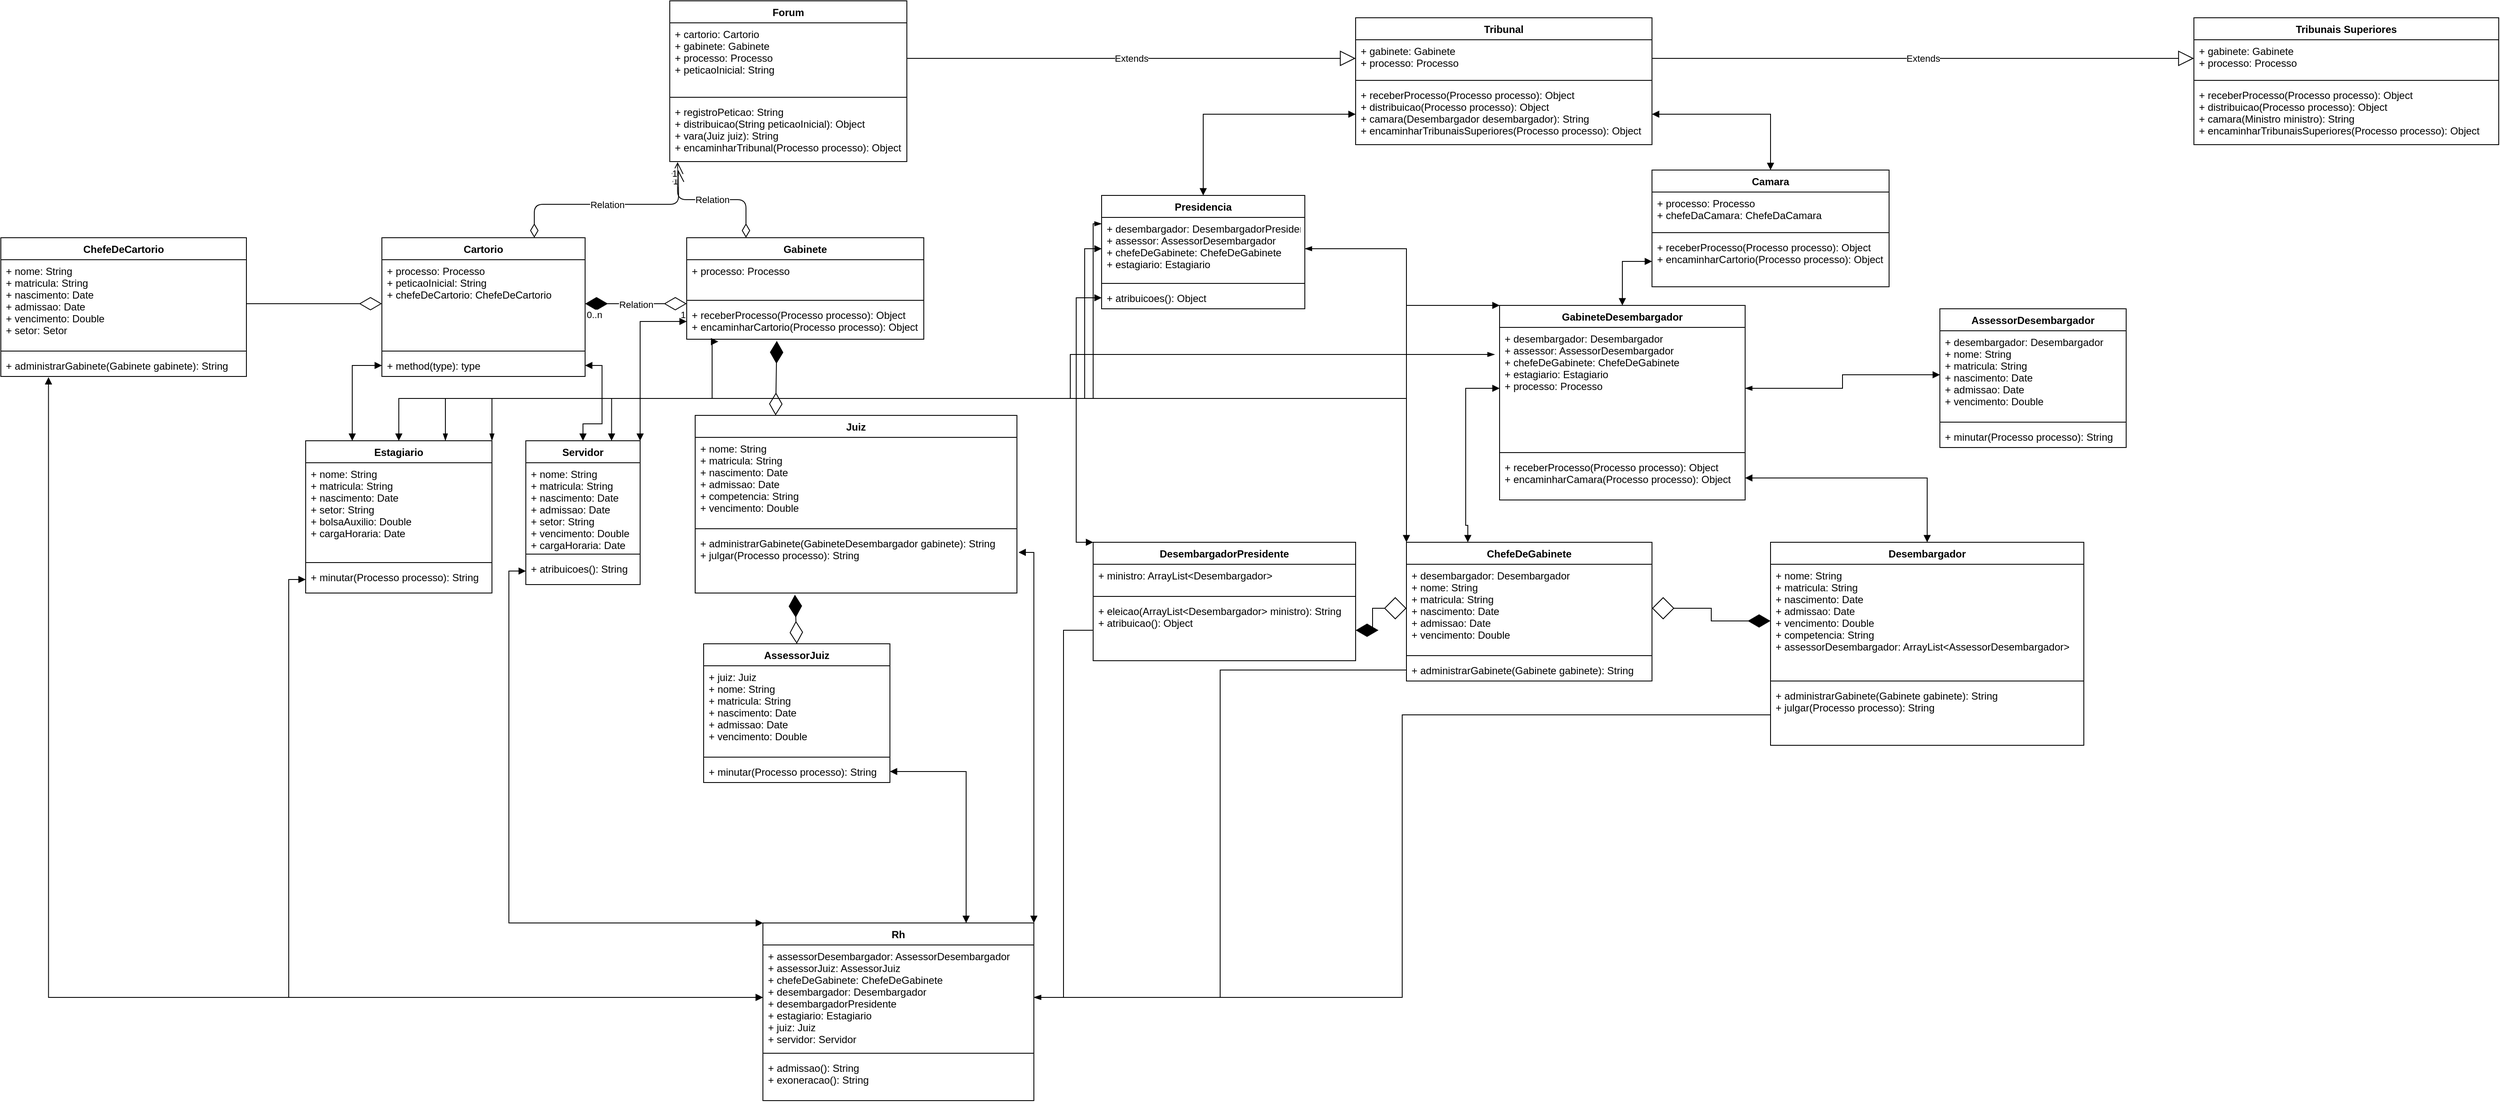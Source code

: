 <mxfile version="13.6.2" type="device"><diagram id="Swb54kZieh1i21nTevfX" name="Page-1"><mxGraphModel dx="4275" dy="1928" grid="1" gridSize="10" guides="1" tooltips="1" connect="1" arrows="1" fold="1" page="1" pageScale="1" pageWidth="827" pageHeight="1169" math="0" shadow="0"><root><mxCell id="0"/><mxCell id="1" parent="0"/><mxCell id="Wo96CMXOtvqzcNSbdVgu-1" value="Forum" style="swimlane;fontStyle=1;align=center;verticalAlign=top;childLayout=stackLayout;horizontal=1;startSize=26;horizontalStack=0;resizeParent=1;resizeParentMax=0;resizeLast=0;collapsible=1;marginBottom=0;" vertex="1" parent="1"><mxGeometry x="10" y="200" width="280" height="190" as="geometry"/></mxCell><mxCell id="Wo96CMXOtvqzcNSbdVgu-2" value="+ cartorio: Cartorio&#10;+ gabinete: Gabinete&#10;+ processo: Processo&#10;+ peticaoInicial: String" style="text;strokeColor=none;fillColor=none;align=left;verticalAlign=top;spacingLeft=4;spacingRight=4;overflow=hidden;rotatable=0;points=[[0,0.5],[1,0.5]];portConstraint=eastwest;" vertex="1" parent="Wo96CMXOtvqzcNSbdVgu-1"><mxGeometry y="26" width="280" height="84" as="geometry"/></mxCell><mxCell id="Wo96CMXOtvqzcNSbdVgu-3" value="" style="line;strokeWidth=1;fillColor=none;align=left;verticalAlign=middle;spacingTop=-1;spacingLeft=3;spacingRight=3;rotatable=0;labelPosition=right;points=[];portConstraint=eastwest;" vertex="1" parent="Wo96CMXOtvqzcNSbdVgu-1"><mxGeometry y="110" width="280" height="8" as="geometry"/></mxCell><mxCell id="Wo96CMXOtvqzcNSbdVgu-4" value="+ registroPeticao: String&#10;+ distribuicao(String peticaoInicial): Object&#10;+ vara(Juiz juiz): String&#10;+ encaminharTribunal(Processo processo): Object" style="text;strokeColor=none;fillColor=none;align=left;verticalAlign=top;spacingLeft=4;spacingRight=4;overflow=hidden;rotatable=0;points=[[0,0.5],[1,0.5]];portConstraint=eastwest;" vertex="1" parent="Wo96CMXOtvqzcNSbdVgu-1"><mxGeometry y="118" width="280" height="72" as="geometry"/></mxCell><mxCell id="Wo96CMXOtvqzcNSbdVgu-30" value="Extends" style="endArrow=block;endSize=16;endFill=0;html=1;" edge="1" parent="1" source="Wo96CMXOtvqzcNSbdVgu-2" target="Wo96CMXOtvqzcNSbdVgu-10"><mxGeometry width="160" relative="1" as="geometry"><mxPoint x="530" y="420" as="sourcePoint"/><mxPoint x="690" y="420" as="targetPoint"/></mxGeometry></mxCell><mxCell id="Wo96CMXOtvqzcNSbdVgu-31" value="Extends" style="endArrow=block;endSize=16;endFill=0;html=1;exitX=1;exitY=0.5;exitDx=0;exitDy=0;" edge="1" parent="1" source="Wo96CMXOtvqzcNSbdVgu-10" target="Wo96CMXOtvqzcNSbdVgu-14"><mxGeometry width="160" relative="1" as="geometry"><mxPoint x="300.0" y="283" as="sourcePoint"/><mxPoint x="390.0" y="283" as="targetPoint"/></mxGeometry></mxCell><mxCell id="Wo96CMXOtvqzcNSbdVgu-108" value="" style="endArrow=diamondThin;endFill=1;endSize=24;html=1;exitX=0.25;exitY=0;exitDx=0;exitDy=0;entryX=0.38;entryY=1.048;entryDx=0;entryDy=0;entryPerimeter=0;startArrow=diamondThin;startFill=0;startSize=24;" edge="1" parent="1" source="Wo96CMXOtvqzcNSbdVgu-104" target="Wo96CMXOtvqzcNSbdVgu-24"><mxGeometry width="160" relative="1" as="geometry"><mxPoint x="360" y="810" as="sourcePoint"/><mxPoint x="520" y="810" as="targetPoint"/></mxGeometry></mxCell><mxCell id="Wo96CMXOtvqzcNSbdVgu-113" value="" style="endArrow=diamondThin;endFill=1;endSize=24;html=1;entryX=0.31;entryY=1.028;entryDx=0;entryDy=0;entryPerimeter=0;exitX=0.5;exitY=0;exitDx=0;exitDy=0;startArrow=diamondThin;startFill=0;startSize=24;" edge="1" parent="1" source="Wo96CMXOtvqzcNSbdVgu-109" target="Wo96CMXOtvqzcNSbdVgu-107"><mxGeometry width="160" relative="1" as="geometry"><mxPoint x="230" y="1240" as="sourcePoint"/><mxPoint x="530" y="1230" as="targetPoint"/></mxGeometry></mxCell><mxCell id="Wo96CMXOtvqzcNSbdVgu-104" value="Juiz" style="swimlane;fontStyle=1;align=center;verticalAlign=top;childLayout=stackLayout;horizontal=1;startSize=26;horizontalStack=0;resizeParent=1;resizeParentMax=0;resizeLast=0;collapsible=1;marginBottom=0;" vertex="1" parent="1"><mxGeometry x="40" y="690" width="380" height="210" as="geometry"/></mxCell><mxCell id="Wo96CMXOtvqzcNSbdVgu-105" value="+ nome: String&#10;+ matricula: String&#10;+ nascimento: Date&#10;+ admissao: Date&#10;+ competencia: String&#10;+ vencimento: Double&#10;" style="text;strokeColor=none;fillColor=none;align=left;verticalAlign=top;spacingLeft=4;spacingRight=4;overflow=hidden;rotatable=0;points=[[0,0.5],[1,0.5]];portConstraint=eastwest;" vertex="1" parent="Wo96CMXOtvqzcNSbdVgu-104"><mxGeometry y="26" width="380" height="104" as="geometry"/></mxCell><mxCell id="Wo96CMXOtvqzcNSbdVgu-106" value="" style="line;strokeWidth=1;fillColor=none;align=left;verticalAlign=middle;spacingTop=-1;spacingLeft=3;spacingRight=3;rotatable=0;labelPosition=right;points=[];portConstraint=eastwest;" vertex="1" parent="Wo96CMXOtvqzcNSbdVgu-104"><mxGeometry y="130" width="380" height="8" as="geometry"/></mxCell><mxCell id="Wo96CMXOtvqzcNSbdVgu-107" value="+ administrarGabinete(GabineteDesembargador gabinete): String&#10;+ julgar(Processo processo): String" style="text;strokeColor=none;fillColor=none;align=left;verticalAlign=top;spacingLeft=4;spacingRight=4;overflow=hidden;rotatable=0;points=[[0,0.5],[1,0.5]];portConstraint=eastwest;" vertex="1" parent="Wo96CMXOtvqzcNSbdVgu-104"><mxGeometry y="138" width="380" height="72" as="geometry"/></mxCell><mxCell id="Wo96CMXOtvqzcNSbdVgu-109" value="AssessorJuiz" style="swimlane;fontStyle=1;align=center;verticalAlign=top;childLayout=stackLayout;horizontal=1;startSize=26;horizontalStack=0;resizeParent=1;resizeParentMax=0;resizeLast=0;collapsible=1;marginBottom=0;" vertex="1" parent="1"><mxGeometry x="50" y="960" width="220" height="164" as="geometry"/></mxCell><mxCell id="Wo96CMXOtvqzcNSbdVgu-110" value="+ juiz: Juiz&#10;+ nome: String&#10;+ matricula: String&#10;+ nascimento: Date&#10;+ admissao: Date&#10;+ vencimento: Double" style="text;strokeColor=none;fillColor=none;align=left;verticalAlign=top;spacingLeft=4;spacingRight=4;overflow=hidden;rotatable=0;points=[[0,0.5],[1,0.5]];portConstraint=eastwest;" vertex="1" parent="Wo96CMXOtvqzcNSbdVgu-109"><mxGeometry y="26" width="220" height="104" as="geometry"/></mxCell><mxCell id="Wo96CMXOtvqzcNSbdVgu-111" value="" style="line;strokeWidth=1;fillColor=none;align=left;verticalAlign=middle;spacingTop=-1;spacingLeft=3;spacingRight=3;rotatable=0;labelPosition=right;points=[];portConstraint=eastwest;" vertex="1" parent="Wo96CMXOtvqzcNSbdVgu-109"><mxGeometry y="130" width="220" height="8" as="geometry"/></mxCell><mxCell id="Wo96CMXOtvqzcNSbdVgu-112" value="+ minutar(Processo processo): String" style="text;strokeColor=none;fillColor=none;align=left;verticalAlign=top;spacingLeft=4;spacingRight=4;overflow=hidden;rotatable=0;points=[[0,0.5],[1,0.5]];portConstraint=eastwest;" vertex="1" parent="Wo96CMXOtvqzcNSbdVgu-109"><mxGeometry y="138" width="220" height="26" as="geometry"/></mxCell><mxCell id="Wo96CMXOtvqzcNSbdVgu-119" value="Relation" style="endArrow=open;html=1;endSize=12;startArrow=diamondThin;startSize=14;startFill=0;edgeStyle=orthogonalEdgeStyle;exitX=0.75;exitY=0;exitDx=0;exitDy=0;" edge="1" parent="1" source="Wo96CMXOtvqzcNSbdVgu-25"><mxGeometry relative="1" as="geometry"><mxPoint x="220" y="530" as="sourcePoint"/><mxPoint x="20" y="400" as="targetPoint"/></mxGeometry></mxCell><mxCell id="Wo96CMXOtvqzcNSbdVgu-120" value="0..n" style="edgeLabel;resizable=0;html=1;align=left;verticalAlign=top;" connectable="0" vertex="1" parent="Wo96CMXOtvqzcNSbdVgu-119"><mxGeometry x="-1" relative="1" as="geometry"/></mxCell><mxCell id="Wo96CMXOtvqzcNSbdVgu-121" value="1" style="edgeLabel;resizable=0;html=1;align=right;verticalAlign=top;" connectable="0" vertex="1" parent="Wo96CMXOtvqzcNSbdVgu-119"><mxGeometry x="1" relative="1" as="geometry"/></mxCell><mxCell id="Wo96CMXOtvqzcNSbdVgu-122" value="Relation" style="endArrow=open;html=1;endSize=12;startArrow=diamondThin;startSize=14;startFill=0;edgeStyle=orthogonalEdgeStyle;exitX=0.25;exitY=0;exitDx=0;exitDy=0;entryX=0.033;entryY=1.008;entryDx=0;entryDy=0;entryPerimeter=0;" edge="1" parent="1" source="Wo96CMXOtvqzcNSbdVgu-21" target="Wo96CMXOtvqzcNSbdVgu-4"><mxGeometry relative="1" as="geometry"><mxPoint x="220" y="530" as="sourcePoint"/><mxPoint x="140" y="400" as="targetPoint"/></mxGeometry></mxCell><mxCell id="Wo96CMXOtvqzcNSbdVgu-123" value="0..n" style="edgeLabel;resizable=0;html=1;align=left;verticalAlign=top;" connectable="0" vertex="1" parent="Wo96CMXOtvqzcNSbdVgu-122"><mxGeometry x="-1" relative="1" as="geometry"/></mxCell><mxCell id="Wo96CMXOtvqzcNSbdVgu-124" value="1" style="edgeLabel;resizable=0;html=1;align=right;verticalAlign=top;" connectable="0" vertex="1" parent="Wo96CMXOtvqzcNSbdVgu-122"><mxGeometry x="1" relative="1" as="geometry"/></mxCell><mxCell id="Wo96CMXOtvqzcNSbdVgu-125" value="Relation" style="endArrow=diamondThin;html=1;endSize=24;startArrow=diamondThin;startSize=24;startFill=1;edgeStyle=orthogonalEdgeStyle;endFill=0;" edge="1" parent="1" source="Wo96CMXOtvqzcNSbdVgu-26"><mxGeometry relative="1" as="geometry"><mxPoint x="220" y="530" as="sourcePoint"/><mxPoint x="30" y="558" as="targetPoint"/></mxGeometry></mxCell><mxCell id="Wo96CMXOtvqzcNSbdVgu-126" value="0..n" style="edgeLabel;resizable=0;html=1;align=left;verticalAlign=top;" connectable="0" vertex="1" parent="Wo96CMXOtvqzcNSbdVgu-125"><mxGeometry x="-1" relative="1" as="geometry"/></mxCell><mxCell id="Wo96CMXOtvqzcNSbdVgu-127" value="1" style="edgeLabel;resizable=0;html=1;align=right;verticalAlign=top;" connectable="0" vertex="1" parent="Wo96CMXOtvqzcNSbdVgu-125"><mxGeometry x="1" relative="1" as="geometry"/></mxCell><mxCell id="Wo96CMXOtvqzcNSbdVgu-25" value="Cartorio" style="swimlane;fontStyle=1;align=center;verticalAlign=top;childLayout=stackLayout;horizontal=1;startSize=26;horizontalStack=0;resizeParent=1;resizeParentMax=0;resizeLast=0;collapsible=1;marginBottom=0;" vertex="1" parent="1"><mxGeometry x="-330" y="480" width="240" height="164" as="geometry"/></mxCell><mxCell id="Wo96CMXOtvqzcNSbdVgu-26" value="+ processo: Processo&#10;+ peticaoInicial: String&#10;+ chefeDeCartorio: ChefeDeCartorio" style="text;strokeColor=none;fillColor=none;align=left;verticalAlign=top;spacingLeft=4;spacingRight=4;overflow=hidden;rotatable=0;points=[[0,0.5],[1,0.5]];portConstraint=eastwest;" vertex="1" parent="Wo96CMXOtvqzcNSbdVgu-25"><mxGeometry y="26" width="240" height="104" as="geometry"/></mxCell><mxCell id="Wo96CMXOtvqzcNSbdVgu-27" value="" style="line;strokeWidth=1;fillColor=none;align=left;verticalAlign=middle;spacingTop=-1;spacingLeft=3;spacingRight=3;rotatable=0;labelPosition=right;points=[];portConstraint=eastwest;" vertex="1" parent="Wo96CMXOtvqzcNSbdVgu-25"><mxGeometry y="130" width="240" height="8" as="geometry"/></mxCell><mxCell id="Wo96CMXOtvqzcNSbdVgu-28" value="+ method(type): type" style="text;strokeColor=none;fillColor=none;align=left;verticalAlign=top;spacingLeft=4;spacingRight=4;overflow=hidden;rotatable=0;points=[[0,0.5],[1,0.5]];portConstraint=eastwest;" vertex="1" parent="Wo96CMXOtvqzcNSbdVgu-25"><mxGeometry y="138" width="240" height="26" as="geometry"/></mxCell><mxCell id="Wo96CMXOtvqzcNSbdVgu-21" value="Gabinete" style="swimlane;fontStyle=1;align=center;verticalAlign=top;childLayout=stackLayout;horizontal=1;startSize=26;horizontalStack=0;resizeParent=1;resizeParentMax=0;resizeLast=0;collapsible=1;marginBottom=0;" vertex="1" parent="1"><mxGeometry x="30" y="480" width="280" height="120" as="geometry"/></mxCell><mxCell id="Wo96CMXOtvqzcNSbdVgu-22" value="+ processo: Processo&#10;" style="text;strokeColor=none;fillColor=none;align=left;verticalAlign=top;spacingLeft=4;spacingRight=4;overflow=hidden;rotatable=0;points=[[0,0.5],[1,0.5]];portConstraint=eastwest;" vertex="1" parent="Wo96CMXOtvqzcNSbdVgu-21"><mxGeometry y="26" width="280" height="44" as="geometry"/></mxCell><mxCell id="Wo96CMXOtvqzcNSbdVgu-23" value="" style="line;strokeWidth=1;fillColor=none;align=left;verticalAlign=middle;spacingTop=-1;spacingLeft=3;spacingRight=3;rotatable=0;labelPosition=right;points=[];portConstraint=eastwest;" vertex="1" parent="Wo96CMXOtvqzcNSbdVgu-21"><mxGeometry y="70" width="280" height="8" as="geometry"/></mxCell><mxCell id="Wo96CMXOtvqzcNSbdVgu-24" value="+ receberProcesso(Processo processo): Object&#10;+ encaminharCartorio(Processo processo): Object" style="text;strokeColor=none;fillColor=none;align=left;verticalAlign=top;spacingLeft=4;spacingRight=4;overflow=hidden;rotatable=0;points=[[0,0.5],[1,0.5]];portConstraint=eastwest;" vertex="1" parent="Wo96CMXOtvqzcNSbdVgu-21"><mxGeometry y="78" width="280" height="42" as="geometry"/></mxCell><mxCell id="Wo96CMXOtvqzcNSbdVgu-135" value="" style="endArrow=diamondThin;endFill=0;endSize=24;html=1;exitX=1;exitY=0.5;exitDx=0;exitDy=0;entryX=0;entryY=0.5;entryDx=0;entryDy=0;" edge="1" parent="1" source="Wo96CMXOtvqzcNSbdVgu-132" target="Wo96CMXOtvqzcNSbdVgu-26"><mxGeometry width="160" relative="1" as="geometry"><mxPoint x="70" y="810" as="sourcePoint"/><mxPoint x="230" y="810" as="targetPoint"/></mxGeometry></mxCell><mxCell id="Wo96CMXOtvqzcNSbdVgu-131" value="ChefeDeCartorio" style="swimlane;fontStyle=1;align=center;verticalAlign=top;childLayout=stackLayout;horizontal=1;startSize=26;horizontalStack=0;resizeParent=1;resizeParentMax=0;resizeLast=0;collapsible=1;marginBottom=0;" vertex="1" parent="1"><mxGeometry x="-780" y="480" width="290" height="164" as="geometry"/></mxCell><mxCell id="Wo96CMXOtvqzcNSbdVgu-132" value="+ nome: String&#10;+ matricula: String&#10;+ nascimento: Date&#10;+ admissao: Date&#10;+ vencimento: Double&#10;+ setor: Setor" style="text;strokeColor=none;fillColor=none;align=left;verticalAlign=top;spacingLeft=4;spacingRight=4;overflow=hidden;rotatable=0;points=[[0,0.5],[1,0.5]];portConstraint=eastwest;" vertex="1" parent="Wo96CMXOtvqzcNSbdVgu-131"><mxGeometry y="26" width="290" height="104" as="geometry"/></mxCell><mxCell id="Wo96CMXOtvqzcNSbdVgu-133" value="" style="line;strokeWidth=1;fillColor=none;align=left;verticalAlign=middle;spacingTop=-1;spacingLeft=3;spacingRight=3;rotatable=0;labelPosition=right;points=[];portConstraint=eastwest;" vertex="1" parent="Wo96CMXOtvqzcNSbdVgu-131"><mxGeometry y="130" width="290" height="8" as="geometry"/></mxCell><mxCell id="Wo96CMXOtvqzcNSbdVgu-134" value="+ administrarGabinete(Gabinete gabinete): String" style="text;strokeColor=none;fillColor=none;align=left;verticalAlign=top;spacingLeft=4;spacingRight=4;overflow=hidden;rotatable=0;points=[[0,0.5],[1,0.5]];portConstraint=eastwest;" vertex="1" parent="Wo96CMXOtvqzcNSbdVgu-131"><mxGeometry y="138" width="290" height="26" as="geometry"/></mxCell><mxCell id="Wo96CMXOtvqzcNSbdVgu-171" style="edgeStyle=orthogonalEdgeStyle;rounded=0;orthogonalLoop=1;jettySize=auto;html=1;exitX=1;exitY=0;exitDx=0;exitDy=0;startArrow=block;startFill=1;startSize=6;endArrow=block;endFill=1;endSize=6;" edge="1" parent="1" source="Wo96CMXOtvqzcNSbdVgu-141" target="Wo96CMXOtvqzcNSbdVgu-24"><mxGeometry relative="1" as="geometry"/></mxCell><mxCell id="Wo96CMXOtvqzcNSbdVgu-172" style="edgeStyle=orthogonalEdgeStyle;rounded=0;orthogonalLoop=1;jettySize=auto;html=1;exitX=0.5;exitY=0;exitDx=0;exitDy=0;entryX=1;entryY=0.5;entryDx=0;entryDy=0;startArrow=block;startFill=1;startSize=6;endArrow=block;endFill=1;endSize=6;" edge="1" parent="1" source="Wo96CMXOtvqzcNSbdVgu-141" target="Wo96CMXOtvqzcNSbdVgu-28"><mxGeometry relative="1" as="geometry"><Array as="points"><mxPoint x="-93" y="700"/><mxPoint x="-70" y="700"/><mxPoint x="-70" y="631"/></Array></mxGeometry></mxCell><mxCell id="Wo96CMXOtvqzcNSbdVgu-221" style="edgeStyle=orthogonalEdgeStyle;rounded=0;orthogonalLoop=1;jettySize=auto;html=1;exitX=0.75;exitY=0;exitDx=0;exitDy=0;entryX=0;entryY=0.25;entryDx=0;entryDy=0;startArrow=block;startFill=1;startSize=6;endArrow=blockThin;endFill=1;endSize=6;" edge="1" parent="1" source="Wo96CMXOtvqzcNSbdVgu-141" target="Wo96CMXOtvqzcNSbdVgu-183"><mxGeometry relative="1" as="geometry"><Array as="points"><mxPoint x="-59" y="670"/><mxPoint x="510" y="670"/><mxPoint x="510" y="464"/></Array></mxGeometry></mxCell><mxCell id="Wo96CMXOtvqzcNSbdVgu-141" value="Servidor" style="swimlane;fontStyle=1;align=center;verticalAlign=top;childLayout=stackLayout;horizontal=1;startSize=26;horizontalStack=0;resizeParent=1;resizeParentMax=0;resizeLast=0;collapsible=1;marginBottom=0;" vertex="1" parent="1"><mxGeometry x="-160" y="720" width="135" height="170" as="geometry"/></mxCell><mxCell id="Wo96CMXOtvqzcNSbdVgu-142" value="+ nome: String&#10;+ matricula: String&#10;+ nascimento: Date&#10;+ admissao: Date&#10;+ setor: String&#10;+ vencimento: Double&#10;+ cargaHoraria: Date&#10;" style="text;strokeColor=none;fillColor=none;align=left;verticalAlign=top;spacingLeft=4;spacingRight=4;overflow=hidden;rotatable=0;points=[[0,0.5],[1,0.5]];portConstraint=eastwest;" vertex="1" parent="Wo96CMXOtvqzcNSbdVgu-141"><mxGeometry y="26" width="135" height="104" as="geometry"/></mxCell><mxCell id="Wo96CMXOtvqzcNSbdVgu-143" value="" style="line;strokeWidth=1;fillColor=none;align=left;verticalAlign=middle;spacingTop=-1;spacingLeft=3;spacingRight=3;rotatable=0;labelPosition=right;points=[];portConstraint=eastwest;" vertex="1" parent="Wo96CMXOtvqzcNSbdVgu-141"><mxGeometry y="130" width="135" height="8" as="geometry"/></mxCell><mxCell id="Wo96CMXOtvqzcNSbdVgu-144" value="+ atribuicoes(): String" style="text;strokeColor=none;fillColor=none;align=left;verticalAlign=top;spacingLeft=4;spacingRight=4;overflow=hidden;rotatable=0;points=[[0,0.5],[1,0.5]];portConstraint=eastwest;" vertex="1" parent="Wo96CMXOtvqzcNSbdVgu-141"><mxGeometry y="138" width="135" height="32" as="geometry"/></mxCell><mxCell id="Wo96CMXOtvqzcNSbdVgu-168" style="edgeStyle=orthogonalEdgeStyle;rounded=0;orthogonalLoop=1;jettySize=auto;html=1;exitX=0.25;exitY=0;exitDx=0;exitDy=0;entryX=0;entryY=0.5;entryDx=0;entryDy=0;startArrow=block;startFill=1;startSize=6;endArrow=block;endFill=1;endSize=6;" edge="1" parent="1" source="Wo96CMXOtvqzcNSbdVgu-145" target="Wo96CMXOtvqzcNSbdVgu-28"><mxGeometry relative="1" as="geometry"/></mxCell><mxCell id="Wo96CMXOtvqzcNSbdVgu-173" style="edgeStyle=orthogonalEdgeStyle;rounded=0;orthogonalLoop=1;jettySize=auto;html=1;exitX=0.5;exitY=0;exitDx=0;exitDy=0;entryX=0.133;entryY=1.067;entryDx=0;entryDy=0;entryPerimeter=0;startArrow=block;startFill=1;startSize=6;endArrow=block;endFill=1;endSize=6;" edge="1" parent="1" source="Wo96CMXOtvqzcNSbdVgu-145" target="Wo96CMXOtvqzcNSbdVgu-24"><mxGeometry relative="1" as="geometry"><Array as="points"><mxPoint x="-310" y="670"/><mxPoint x="60" y="670"/><mxPoint x="60" y="603"/></Array></mxGeometry></mxCell><mxCell id="Wo96CMXOtvqzcNSbdVgu-145" value="Estagiario" style="swimlane;fontStyle=1;align=center;verticalAlign=top;childLayout=stackLayout;horizontal=1;startSize=26;horizontalStack=0;resizeParent=1;resizeParentMax=0;resizeLast=0;collapsible=1;marginBottom=0;" vertex="1" parent="1"><mxGeometry x="-420" y="720" width="220" height="180" as="geometry"/></mxCell><mxCell id="Wo96CMXOtvqzcNSbdVgu-146" value="+ nome: String&#10;+ matricula: String&#10;+ nascimento: Date&#10;+ setor: String&#10;+ bolsaAuxilio: Double&#10;+ cargaHoraria: Date" style="text;strokeColor=none;fillColor=none;align=left;verticalAlign=top;spacingLeft=4;spacingRight=4;overflow=hidden;rotatable=0;points=[[0,0.5],[1,0.5]];portConstraint=eastwest;" vertex="1" parent="Wo96CMXOtvqzcNSbdVgu-145"><mxGeometry y="26" width="220" height="114" as="geometry"/></mxCell><mxCell id="Wo96CMXOtvqzcNSbdVgu-147" value="" style="line;strokeWidth=1;fillColor=none;align=left;verticalAlign=middle;spacingTop=-1;spacingLeft=3;spacingRight=3;rotatable=0;labelPosition=right;points=[];portConstraint=eastwest;" vertex="1" parent="Wo96CMXOtvqzcNSbdVgu-145"><mxGeometry y="140" width="220" height="8" as="geometry"/></mxCell><mxCell id="Wo96CMXOtvqzcNSbdVgu-148" value="+ minutar(Processo processo): String" style="text;strokeColor=none;fillColor=none;align=left;verticalAlign=top;spacingLeft=4;spacingRight=4;overflow=hidden;rotatable=0;points=[[0,0.5],[1,0.5]];portConstraint=eastwest;" vertex="1" parent="Wo96CMXOtvqzcNSbdVgu-145"><mxGeometry y="148" width="220" height="32" as="geometry"/></mxCell><mxCell id="Wo96CMXOtvqzcNSbdVgu-160" style="edgeStyle=orthogonalEdgeStyle;rounded=0;orthogonalLoop=1;jettySize=auto;html=1;exitX=0;exitY=0;exitDx=0;exitDy=0;entryX=0;entryY=0.5;entryDx=0;entryDy=0;startArrow=block;startFill=1;endArrow=block;endFill=1;" edge="1" parent="1" source="Wo96CMXOtvqzcNSbdVgu-152" target="Wo96CMXOtvqzcNSbdVgu-144"><mxGeometry relative="1" as="geometry"><Array as="points"><mxPoint x="-180" y="1290"/><mxPoint x="-180" y="874"/></Array></mxGeometry></mxCell><mxCell id="Wo96CMXOtvqzcNSbdVgu-163" style="edgeStyle=orthogonalEdgeStyle;rounded=0;orthogonalLoop=1;jettySize=auto;html=1;exitX=0.75;exitY=0;exitDx=0;exitDy=0;entryX=1;entryY=0.5;entryDx=0;entryDy=0;startArrow=block;startFill=1;endArrow=block;endFill=1;" edge="1" parent="1" source="Wo96CMXOtvqzcNSbdVgu-152" target="Wo96CMXOtvqzcNSbdVgu-112"><mxGeometry relative="1" as="geometry"/></mxCell><mxCell id="Wo96CMXOtvqzcNSbdVgu-164" style="edgeStyle=orthogonalEdgeStyle;rounded=0;orthogonalLoop=1;jettySize=auto;html=1;exitX=1;exitY=0;exitDx=0;exitDy=0;entryX=1.005;entryY=0.333;entryDx=0;entryDy=0;entryPerimeter=0;startArrow=block;startFill=1;endArrow=block;endFill=1;" edge="1" parent="1" source="Wo96CMXOtvqzcNSbdVgu-152" target="Wo96CMXOtvqzcNSbdVgu-107"><mxGeometry relative="1" as="geometry"/></mxCell><mxCell id="Wo96CMXOtvqzcNSbdVgu-152" value="Rh" style="swimlane;fontStyle=1;align=center;verticalAlign=top;childLayout=stackLayout;horizontal=1;startSize=26;horizontalStack=0;resizeParent=1;resizeParentMax=0;resizeLast=0;collapsible=1;marginBottom=0;" vertex="1" parent="1"><mxGeometry x="120" y="1290" width="320" height="210" as="geometry"/></mxCell><mxCell id="Wo96CMXOtvqzcNSbdVgu-153" value="+ assessorDesembargador: AssessorDesembargador&#10;+ assessorJuiz: AssessorJuiz&#10;+ chefeDeGabinete: ChefeDeGabinete&#10;+ desembargador: Desembargador&#10;+ desembargadorPresidente&#10;+ estagiario: Estagiario&#10;+ juiz: Juiz&#10;+ servidor: Servidor" style="text;strokeColor=none;fillColor=none;align=left;verticalAlign=top;spacingLeft=4;spacingRight=4;overflow=hidden;rotatable=0;points=[[0,0.5],[1,0.5]];portConstraint=eastwest;" vertex="1" parent="Wo96CMXOtvqzcNSbdVgu-152"><mxGeometry y="26" width="320" height="124" as="geometry"/></mxCell><mxCell id="Wo96CMXOtvqzcNSbdVgu-154" value="" style="line;strokeWidth=1;fillColor=none;align=left;verticalAlign=middle;spacingTop=-1;spacingLeft=3;spacingRight=3;rotatable=0;labelPosition=right;points=[];portConstraint=eastwest;" vertex="1" parent="Wo96CMXOtvqzcNSbdVgu-152"><mxGeometry y="150" width="320" height="8" as="geometry"/></mxCell><mxCell id="Wo96CMXOtvqzcNSbdVgu-155" value="+ admissao(): String&#10;+ exoneracao(): String" style="text;strokeColor=none;fillColor=none;align=left;verticalAlign=top;spacingLeft=4;spacingRight=4;overflow=hidden;rotatable=0;points=[[0,0.5],[1,0.5]];portConstraint=eastwest;" vertex="1" parent="Wo96CMXOtvqzcNSbdVgu-152"><mxGeometry y="158" width="320" height="52" as="geometry"/></mxCell><mxCell id="Wo96CMXOtvqzcNSbdVgu-157" style="edgeStyle=orthogonalEdgeStyle;rounded=0;orthogonalLoop=1;jettySize=auto;html=1;exitX=0;exitY=0.5;exitDx=0;exitDy=0;entryX=0.194;entryY=1.033;entryDx=0;entryDy=0;entryPerimeter=0;startArrow=block;startFill=1;endArrow=block;endFill=1;" edge="1" parent="1" source="Wo96CMXOtvqzcNSbdVgu-153" target="Wo96CMXOtvqzcNSbdVgu-134"><mxGeometry relative="1" as="geometry"/></mxCell><mxCell id="Wo96CMXOtvqzcNSbdVgu-159" style="edgeStyle=orthogonalEdgeStyle;rounded=0;orthogonalLoop=1;jettySize=auto;html=1;exitX=0;exitY=0.5;exitDx=0;exitDy=0;entryX=0;entryY=0.5;entryDx=0;entryDy=0;startArrow=block;startFill=1;endArrow=block;endFill=1;" edge="1" parent="1" source="Wo96CMXOtvqzcNSbdVgu-153" target="Wo96CMXOtvqzcNSbdVgu-148"><mxGeometry relative="1" as="geometry"/></mxCell><mxCell id="Wo96CMXOtvqzcNSbdVgu-189" style="edgeStyle=orthogonalEdgeStyle;rounded=0;orthogonalLoop=1;jettySize=auto;html=1;exitX=0.5;exitY=0;exitDx=0;exitDy=0;entryX=1;entryY=0.5;entryDx=0;entryDy=0;startArrow=block;startFill=1;startSize=6;endArrow=block;endFill=1;endSize=6;" edge="1" parent="1" source="Wo96CMXOtvqzcNSbdVgu-174" target="Wo96CMXOtvqzcNSbdVgu-12"><mxGeometry relative="1" as="geometry"/></mxCell><mxCell id="Wo96CMXOtvqzcNSbdVgu-187" style="edgeStyle=orthogonalEdgeStyle;rounded=0;orthogonalLoop=1;jettySize=auto;html=1;exitX=0.5;exitY=0;exitDx=0;exitDy=0;entryX=0;entryY=0.5;entryDx=0;entryDy=0;startArrow=block;startFill=1;startSize=6;endArrow=block;endFill=1;endSize=6;" edge="1" parent="1" source="Wo96CMXOtvqzcNSbdVgu-183" target="Wo96CMXOtvqzcNSbdVgu-12"><mxGeometry relative="1" as="geometry"/></mxCell><mxCell id="Wo96CMXOtvqzcNSbdVgu-188" style="edgeStyle=orthogonalEdgeStyle;rounded=0;orthogonalLoop=1;jettySize=auto;html=1;exitX=0.5;exitY=0;exitDx=0;exitDy=0;entryX=0;entryY=0.5;entryDx=0;entryDy=0;startArrow=block;startFill=1;startSize=6;endArrow=block;endFill=1;endSize=6;" edge="1" parent="1" source="Wo96CMXOtvqzcNSbdVgu-178" target="Wo96CMXOtvqzcNSbdVgu-177"><mxGeometry relative="1" as="geometry"/></mxCell><mxCell id="Wo96CMXOtvqzcNSbdVgu-203" style="edgeStyle=orthogonalEdgeStyle;rounded=0;orthogonalLoop=1;jettySize=auto;html=1;exitX=0.5;exitY=0;exitDx=0;exitDy=0;entryX=1;entryY=0.5;entryDx=0;entryDy=0;startArrow=block;startFill=1;startSize=6;endArrow=block;endFill=1;endSize=6;" edge="1" parent="1" source="Wo96CMXOtvqzcNSbdVgu-190" target="Wo96CMXOtvqzcNSbdVgu-181"><mxGeometry relative="1" as="geometry"/></mxCell><mxCell id="Wo96CMXOtvqzcNSbdVgu-202" style="edgeStyle=orthogonalEdgeStyle;rounded=0;orthogonalLoop=1;jettySize=auto;html=1;exitX=0;exitY=0;exitDx=0;exitDy=0;startArrow=block;startFill=1;startSize=6;endArrow=block;endFill=1;endSize=6;entryX=0;entryY=0.5;entryDx=0;entryDy=0;" edge="1" parent="1" source="Wo96CMXOtvqzcNSbdVgu-198" target="Wo96CMXOtvqzcNSbdVgu-186"><mxGeometry relative="1" as="geometry"><mxPoint x="469.588" y="520" as="targetPoint"/><Array as="points"><mxPoint x="490" y="840"/><mxPoint x="490" y="551"/></Array></mxGeometry></mxCell><mxCell id="Wo96CMXOtvqzcNSbdVgu-209" style="edgeStyle=orthogonalEdgeStyle;rounded=0;orthogonalLoop=1;jettySize=auto;html=1;exitX=1;exitY=0.5;exitDx=0;exitDy=0;startArrow=diamond;startFill=0;startSize=24;endArrow=diamondThin;endFill=1;endSize=24;" edge="1" parent="1" source="Wo96CMXOtvqzcNSbdVgu-205" target="Wo96CMXOtvqzcNSbdVgu-191"><mxGeometry relative="1" as="geometry"/></mxCell><mxCell id="Wo96CMXOtvqzcNSbdVgu-208" style="edgeStyle=orthogonalEdgeStyle;rounded=0;orthogonalLoop=1;jettySize=auto;html=1;exitX=0;exitY=0.5;exitDx=0;exitDy=0;startArrow=block;startFill=1;startSize=6;endArrow=block;endFill=1;endSize=6;entryX=0.25;entryY=0;entryDx=0;entryDy=0;" edge="1" parent="1" source="Wo96CMXOtvqzcNSbdVgu-179" target="Wo96CMXOtvqzcNSbdVgu-204"><mxGeometry relative="1" as="geometry"><Array as="points"><mxPoint x="950" y="658"/><mxPoint x="950" y="820"/><mxPoint x="953" y="820"/></Array></mxGeometry></mxCell><mxCell id="Wo96CMXOtvqzcNSbdVgu-9" value="Tribunal" style="swimlane;fontStyle=1;align=center;verticalAlign=top;childLayout=stackLayout;horizontal=1;startSize=26;horizontalStack=0;resizeParent=1;resizeParentMax=0;resizeLast=0;collapsible=1;marginBottom=0;" vertex="1" parent="1"><mxGeometry x="820" y="220" width="350" height="150" as="geometry"/></mxCell><mxCell id="Wo96CMXOtvqzcNSbdVgu-10" value="+ gabinete: Gabinete&#10;+ processo: Processo&#10;" style="text;strokeColor=none;fillColor=none;align=left;verticalAlign=top;spacingLeft=4;spacingRight=4;overflow=hidden;rotatable=0;points=[[0,0.5],[1,0.5]];portConstraint=eastwest;" vertex="1" parent="Wo96CMXOtvqzcNSbdVgu-9"><mxGeometry y="26" width="350" height="44" as="geometry"/></mxCell><mxCell id="Wo96CMXOtvqzcNSbdVgu-11" value="" style="line;strokeWidth=1;fillColor=none;align=left;verticalAlign=middle;spacingTop=-1;spacingLeft=3;spacingRight=3;rotatable=0;labelPosition=right;points=[];portConstraint=eastwest;" vertex="1" parent="Wo96CMXOtvqzcNSbdVgu-9"><mxGeometry y="70" width="350" height="8" as="geometry"/></mxCell><mxCell id="Wo96CMXOtvqzcNSbdVgu-12" value="+ receberProcesso(Processo processo): Object&#10;+ distribuicao(Processo processo): Object&#10;+ camara(Desembargador desembargador): String&#10;+ encaminharTribunaisSuperiores(Processo processo): Object" style="text;strokeColor=none;fillColor=none;align=left;verticalAlign=top;spacingLeft=4;spacingRight=4;overflow=hidden;rotatable=0;points=[[0,0.5],[1,0.5]];portConstraint=eastwest;" vertex="1" parent="Wo96CMXOtvqzcNSbdVgu-9"><mxGeometry y="78" width="350" height="72" as="geometry"/></mxCell><mxCell id="Wo96CMXOtvqzcNSbdVgu-212" style="edgeStyle=orthogonalEdgeStyle;rounded=0;orthogonalLoop=1;jettySize=auto;html=1;exitX=0;exitY=0;exitDx=0;exitDy=0;entryX=1;entryY=0.5;entryDx=0;entryDy=0;startArrow=block;startFill=1;startSize=6;endArrow=blockThin;endFill=1;endSize=6;" edge="1" parent="1" source="Wo96CMXOtvqzcNSbdVgu-204" target="Wo96CMXOtvqzcNSbdVgu-184"><mxGeometry relative="1" as="geometry"/></mxCell><mxCell id="Wo96CMXOtvqzcNSbdVgu-204" value="ChefeDeGabinete" style="swimlane;fontStyle=1;align=center;verticalAlign=top;childLayout=stackLayout;horizontal=1;startSize=26;horizontalStack=0;resizeParent=1;resizeParentMax=0;resizeLast=0;collapsible=1;marginBottom=0;" vertex="1" parent="1"><mxGeometry x="880" y="840" width="290" height="164" as="geometry"/></mxCell><mxCell id="Wo96CMXOtvqzcNSbdVgu-205" value="+ desembargador: Desembargador&#10;+ nome: String&#10;+ matricula: String&#10;+ nascimento: Date&#10;+ admissao: Date&#10;+ vencimento: Double" style="text;strokeColor=none;fillColor=none;align=left;verticalAlign=top;spacingLeft=4;spacingRight=4;overflow=hidden;rotatable=0;points=[[0,0.5],[1,0.5]];portConstraint=eastwest;" vertex="1" parent="Wo96CMXOtvqzcNSbdVgu-204"><mxGeometry y="26" width="290" height="104" as="geometry"/></mxCell><mxCell id="Wo96CMXOtvqzcNSbdVgu-206" value="" style="line;strokeWidth=1;fillColor=none;align=left;verticalAlign=middle;spacingTop=-1;spacingLeft=3;spacingRight=3;rotatable=0;labelPosition=right;points=[];portConstraint=eastwest;" vertex="1" parent="Wo96CMXOtvqzcNSbdVgu-204"><mxGeometry y="130" width="290" height="8" as="geometry"/></mxCell><mxCell id="Wo96CMXOtvqzcNSbdVgu-207" value="+ administrarGabinete(Gabinete gabinete): String" style="text;strokeColor=none;fillColor=none;align=left;verticalAlign=top;spacingLeft=4;spacingRight=4;overflow=hidden;rotatable=0;points=[[0,0.5],[1,0.5]];portConstraint=eastwest;" vertex="1" parent="Wo96CMXOtvqzcNSbdVgu-204"><mxGeometry y="138" width="290" height="26" as="geometry"/></mxCell><mxCell id="Wo96CMXOtvqzcNSbdVgu-220" style="edgeStyle=orthogonalEdgeStyle;rounded=0;orthogonalLoop=1;jettySize=auto;html=1;exitX=0;exitY=0;exitDx=0;exitDy=0;entryX=1;entryY=0;entryDx=0;entryDy=0;startArrow=block;startFill=1;startSize=6;endArrow=blockThin;endFill=1;endSize=6;" edge="1" parent="1" source="Wo96CMXOtvqzcNSbdVgu-178" target="Wo96CMXOtvqzcNSbdVgu-145"><mxGeometry relative="1" as="geometry"><Array as="points"><mxPoint x="880" y="560"/><mxPoint x="880" y="670"/><mxPoint x="-200" y="670"/></Array></mxGeometry></mxCell><mxCell id="Wo96CMXOtvqzcNSbdVgu-178" value="GabineteDesembargador" style="swimlane;fontStyle=1;align=center;verticalAlign=top;childLayout=stackLayout;horizontal=1;startSize=26;horizontalStack=0;resizeParent=1;resizeParentMax=0;resizeLast=0;collapsible=1;marginBottom=0;" vertex="1" parent="1"><mxGeometry x="990" y="560" width="290" height="230" as="geometry"/></mxCell><mxCell id="Wo96CMXOtvqzcNSbdVgu-179" value="+ desembargador: Desembargador&#10;+ assessor: AssessorDesembargador&#10;+ chefeDeGabinete: ChefeDeGabinete&#10;+ estagiario: Estagiario&#10;+ processo: Processo" style="text;strokeColor=none;fillColor=none;align=left;verticalAlign=top;spacingLeft=4;spacingRight=4;overflow=hidden;rotatable=0;points=[[0,0.5],[1,0.5]];portConstraint=eastwest;" vertex="1" parent="Wo96CMXOtvqzcNSbdVgu-178"><mxGeometry y="26" width="290" height="144" as="geometry"/></mxCell><mxCell id="Wo96CMXOtvqzcNSbdVgu-180" value="" style="line;strokeWidth=1;fillColor=none;align=left;verticalAlign=middle;spacingTop=-1;spacingLeft=3;spacingRight=3;rotatable=0;labelPosition=right;points=[];portConstraint=eastwest;" vertex="1" parent="Wo96CMXOtvqzcNSbdVgu-178"><mxGeometry y="170" width="290" height="8" as="geometry"/></mxCell><mxCell id="Wo96CMXOtvqzcNSbdVgu-181" value="+ receberProcesso(Processo processo): Object&#10;+ encaminharCamara(Processo processo): Object" style="text;strokeColor=none;fillColor=none;align=left;verticalAlign=top;spacingLeft=4;spacingRight=4;overflow=hidden;rotatable=0;points=[[0,0.5],[1,0.5]];portConstraint=eastwest;" vertex="1" parent="Wo96CMXOtvqzcNSbdVgu-178"><mxGeometry y="178" width="290" height="52" as="geometry"/></mxCell><mxCell id="Wo96CMXOtvqzcNSbdVgu-174" value="Camara" style="swimlane;fontStyle=1;align=center;verticalAlign=top;childLayout=stackLayout;horizontal=1;startSize=26;horizontalStack=0;resizeParent=1;resizeParentMax=0;resizeLast=0;collapsible=1;marginBottom=0;" vertex="1" parent="1"><mxGeometry x="1170" y="400" width="280" height="138" as="geometry"/></mxCell><mxCell id="Wo96CMXOtvqzcNSbdVgu-175" value="+ processo: Processo&#10;+ chefeDaCamara: ChefeDaCamara" style="text;strokeColor=none;fillColor=none;align=left;verticalAlign=top;spacingLeft=4;spacingRight=4;overflow=hidden;rotatable=0;points=[[0,0.5],[1,0.5]];portConstraint=eastwest;" vertex="1" parent="Wo96CMXOtvqzcNSbdVgu-174"><mxGeometry y="26" width="280" height="44" as="geometry"/></mxCell><mxCell id="Wo96CMXOtvqzcNSbdVgu-176" value="" style="line;strokeWidth=1;fillColor=none;align=left;verticalAlign=middle;spacingTop=-1;spacingLeft=3;spacingRight=3;rotatable=0;labelPosition=right;points=[];portConstraint=eastwest;" vertex="1" parent="Wo96CMXOtvqzcNSbdVgu-174"><mxGeometry y="70" width="280" height="8" as="geometry"/></mxCell><mxCell id="Wo96CMXOtvqzcNSbdVgu-177" value="+ receberProcesso(Processo processo): Object&#10;+ encaminharCartorio(Processo processo): Object" style="text;strokeColor=none;fillColor=none;align=left;verticalAlign=top;spacingLeft=4;spacingRight=4;overflow=hidden;rotatable=0;points=[[0,0.5],[1,0.5]];portConstraint=eastwest;" vertex="1" parent="Wo96CMXOtvqzcNSbdVgu-174"><mxGeometry y="78" width="280" height="60" as="geometry"/></mxCell><mxCell id="Wo96CMXOtvqzcNSbdVgu-183" value="Presidencia" style="swimlane;fontStyle=1;align=center;verticalAlign=top;childLayout=stackLayout;horizontal=1;startSize=26;horizontalStack=0;resizeParent=1;resizeParentMax=0;resizeLast=0;collapsible=1;marginBottom=0;" vertex="1" parent="1"><mxGeometry x="520" y="430" width="240" height="134" as="geometry"/></mxCell><mxCell id="Wo96CMXOtvqzcNSbdVgu-184" value="+ desembargador: DesembargadorPresidente&#10;+ assessor: AssessorDesembargador &#10;+ chefeDeGabinete: ChefeDeGabinete&#10;+ estagiario: Estagiario&#10;" style="text;strokeColor=none;fillColor=none;align=left;verticalAlign=top;spacingLeft=4;spacingRight=4;overflow=hidden;rotatable=0;points=[[0,0.5],[1,0.5]];portConstraint=eastwest;" vertex="1" parent="Wo96CMXOtvqzcNSbdVgu-183"><mxGeometry y="26" width="240" height="74" as="geometry"/></mxCell><mxCell id="Wo96CMXOtvqzcNSbdVgu-185" value="" style="line;strokeWidth=1;fillColor=none;align=left;verticalAlign=middle;spacingTop=-1;spacingLeft=3;spacingRight=3;rotatable=0;labelPosition=right;points=[];portConstraint=eastwest;" vertex="1" parent="Wo96CMXOtvqzcNSbdVgu-183"><mxGeometry y="100" width="240" height="8" as="geometry"/></mxCell><mxCell id="Wo96CMXOtvqzcNSbdVgu-186" value="+ atribuicoes(): Object" style="text;strokeColor=none;fillColor=none;align=left;verticalAlign=top;spacingLeft=4;spacingRight=4;overflow=hidden;rotatable=0;points=[[0,0.5],[1,0.5]];portConstraint=eastwest;" vertex="1" parent="Wo96CMXOtvqzcNSbdVgu-183"><mxGeometry y="108" width="240" height="26" as="geometry"/></mxCell><mxCell id="Wo96CMXOtvqzcNSbdVgu-198" value="DesembargadorPresidente" style="swimlane;fontStyle=1;align=center;verticalAlign=top;childLayout=stackLayout;horizontal=1;startSize=26;horizontalStack=0;resizeParent=1;resizeParentMax=0;resizeLast=0;collapsible=1;marginBottom=0;" vertex="1" parent="1"><mxGeometry x="510" y="840" width="310" height="140" as="geometry"/></mxCell><mxCell id="Wo96CMXOtvqzcNSbdVgu-199" value="+ ministro: ArrayList&lt;Desembargador&gt;" style="text;strokeColor=none;fillColor=none;align=left;verticalAlign=top;spacingLeft=4;spacingRight=4;overflow=hidden;rotatable=0;points=[[0,0.5],[1,0.5]];portConstraint=eastwest;" vertex="1" parent="Wo96CMXOtvqzcNSbdVgu-198"><mxGeometry y="26" width="310" height="34" as="geometry"/></mxCell><mxCell id="Wo96CMXOtvqzcNSbdVgu-200" value="" style="line;strokeWidth=1;fillColor=none;align=left;verticalAlign=middle;spacingTop=-1;spacingLeft=3;spacingRight=3;rotatable=0;labelPosition=right;points=[];portConstraint=eastwest;" vertex="1" parent="Wo96CMXOtvqzcNSbdVgu-198"><mxGeometry y="60" width="310" height="8" as="geometry"/></mxCell><mxCell id="Wo96CMXOtvqzcNSbdVgu-201" value="+ eleicao(ArrayList&lt;Desembargador&gt; ministro): String&#10;+ atribuicao(): Object " style="text;strokeColor=none;fillColor=none;align=left;verticalAlign=top;spacingLeft=4;spacingRight=4;overflow=hidden;rotatable=0;points=[[0,0.5],[1,0.5]];portConstraint=eastwest;" vertex="1" parent="Wo96CMXOtvqzcNSbdVgu-198"><mxGeometry y="68" width="310" height="72" as="geometry"/></mxCell><mxCell id="Wo96CMXOtvqzcNSbdVgu-211" style="edgeStyle=orthogonalEdgeStyle;rounded=0;orthogonalLoop=1;jettySize=auto;html=1;exitX=0;exitY=0.5;exitDx=0;exitDy=0;startArrow=diamond;startFill=0;startSize=24;endArrow=diamondThin;endFill=1;endSize=24;" edge="1" parent="1" source="Wo96CMXOtvqzcNSbdVgu-205" target="Wo96CMXOtvqzcNSbdVgu-201"><mxGeometry relative="1" as="geometry"/></mxCell><mxCell id="Wo96CMXOtvqzcNSbdVgu-214" value="AssessorDesembargador" style="swimlane;fontStyle=1;align=center;verticalAlign=top;childLayout=stackLayout;horizontal=1;startSize=26;horizontalStack=0;resizeParent=1;resizeParentMax=0;resizeLast=0;collapsible=1;marginBottom=0;" vertex="1" parent="1"><mxGeometry x="1510" y="564" width="220" height="164" as="geometry"/></mxCell><mxCell id="Wo96CMXOtvqzcNSbdVgu-215" value="+ desembargador: Desembargador&#10;+ nome: String&#10;+ matricula: String&#10;+ nascimento: Date&#10;+ admissao: Date&#10;+ vencimento: Double" style="text;strokeColor=none;fillColor=none;align=left;verticalAlign=top;spacingLeft=4;spacingRight=4;overflow=hidden;rotatable=0;points=[[0,0.5],[1,0.5]];portConstraint=eastwest;" vertex="1" parent="Wo96CMXOtvqzcNSbdVgu-214"><mxGeometry y="26" width="220" height="104" as="geometry"/></mxCell><mxCell id="Wo96CMXOtvqzcNSbdVgu-216" value="" style="line;strokeWidth=1;fillColor=none;align=left;verticalAlign=middle;spacingTop=-1;spacingLeft=3;spacingRight=3;rotatable=0;labelPosition=right;points=[];portConstraint=eastwest;" vertex="1" parent="Wo96CMXOtvqzcNSbdVgu-214"><mxGeometry y="130" width="220" height="8" as="geometry"/></mxCell><mxCell id="Wo96CMXOtvqzcNSbdVgu-217" value="+ minutar(Processo processo): String" style="text;strokeColor=none;fillColor=none;align=left;verticalAlign=top;spacingLeft=4;spacingRight=4;overflow=hidden;rotatable=0;points=[[0,0.5],[1,0.5]];portConstraint=eastwest;" vertex="1" parent="Wo96CMXOtvqzcNSbdVgu-214"><mxGeometry y="138" width="220" height="26" as="geometry"/></mxCell><mxCell id="Wo96CMXOtvqzcNSbdVgu-218" style="edgeStyle=orthogonalEdgeStyle;rounded=0;orthogonalLoop=1;jettySize=auto;html=1;exitX=0;exitY=0.5;exitDx=0;exitDy=0;startArrow=block;startFill=1;startSize=6;endArrow=blockThin;endFill=1;endSize=6;" edge="1" parent="1" source="Wo96CMXOtvqzcNSbdVgu-215" target="Wo96CMXOtvqzcNSbdVgu-179"><mxGeometry relative="1" as="geometry"/></mxCell><mxCell id="Wo96CMXOtvqzcNSbdVgu-219" style="edgeStyle=orthogonalEdgeStyle;rounded=0;orthogonalLoop=1;jettySize=auto;html=1;exitX=0;exitY=0.5;exitDx=0;exitDy=0;entryX=0.75;entryY=0;entryDx=0;entryDy=0;startArrow=block;startFill=1;startSize=6;endArrow=blockThin;endFill=1;endSize=6;" edge="1" parent="1" source="Wo96CMXOtvqzcNSbdVgu-184" target="Wo96CMXOtvqzcNSbdVgu-145"><mxGeometry relative="1" as="geometry"><Array as="points"><mxPoint x="500" y="493"/><mxPoint x="500" y="670"/><mxPoint x="-255" y="670"/></Array></mxGeometry></mxCell><mxCell id="Wo96CMXOtvqzcNSbdVgu-222" style="edgeStyle=orthogonalEdgeStyle;rounded=0;orthogonalLoop=1;jettySize=auto;html=1;exitX=1;exitY=0.5;exitDx=0;exitDy=0;entryX=-0.02;entryY=0.222;entryDx=0;entryDy=0;entryPerimeter=0;startArrow=none;startFill=0;startSize=6;endArrow=blockThin;endFill=1;endSize=6;" edge="1" parent="1" source="Wo96CMXOtvqzcNSbdVgu-142" target="Wo96CMXOtvqzcNSbdVgu-179"><mxGeometry relative="1" as="geometry"><Array as="points"><mxPoint x="-25" y="670"/><mxPoint x="483" y="670"/><mxPoint x="483" y="618"/></Array></mxGeometry></mxCell><mxCell id="Wo96CMXOtvqzcNSbdVgu-223" style="edgeStyle=orthogonalEdgeStyle;rounded=0;orthogonalLoop=1;jettySize=auto;html=1;exitX=0;exitY=0.5;exitDx=0;exitDy=0;entryX=1;entryY=0.5;entryDx=0;entryDy=0;startArrow=none;startFill=0;startSize=6;endArrow=blockThin;endFill=1;endSize=6;" edge="1" parent="1" source="Wo96CMXOtvqzcNSbdVgu-201" target="Wo96CMXOtvqzcNSbdVgu-153"><mxGeometry relative="1" as="geometry"/></mxCell><mxCell id="Wo96CMXOtvqzcNSbdVgu-224" style="edgeStyle=orthogonalEdgeStyle;rounded=0;orthogonalLoop=1;jettySize=auto;html=1;exitX=0;exitY=0.5;exitDx=0;exitDy=0;entryX=1;entryY=0.5;entryDx=0;entryDy=0;startArrow=none;startFill=0;startSize=6;endArrow=blockThin;endFill=1;endSize=6;" edge="1" parent="1" source="Wo96CMXOtvqzcNSbdVgu-207" target="Wo96CMXOtvqzcNSbdVgu-153"><mxGeometry relative="1" as="geometry"/></mxCell><mxCell id="Wo96CMXOtvqzcNSbdVgu-190" value="Desembargador" style="swimlane;fontStyle=1;align=center;verticalAlign=top;childLayout=stackLayout;horizontal=1;startSize=26;horizontalStack=0;resizeParent=1;resizeParentMax=0;resizeLast=0;collapsible=1;marginBottom=0;" vertex="1" parent="1"><mxGeometry x="1310" y="840" width="370" height="240" as="geometry"/></mxCell><mxCell id="Wo96CMXOtvqzcNSbdVgu-191" value="+ nome: String&#10;+ matricula: String&#10;+ nascimento: Date&#10;+ admissao: Date&#10;+ vencimento: Double&#10;+ competencia: String&#10;+ assessorDesembargador: ArrayList&lt;AssessorDesembargador&gt;" style="text;strokeColor=none;fillColor=none;align=left;verticalAlign=top;spacingLeft=4;spacingRight=4;overflow=hidden;rotatable=0;points=[[0,0.5],[1,0.5]];portConstraint=eastwest;" vertex="1" parent="Wo96CMXOtvqzcNSbdVgu-190"><mxGeometry y="26" width="370" height="134" as="geometry"/></mxCell><mxCell id="Wo96CMXOtvqzcNSbdVgu-192" value="" style="line;strokeWidth=1;fillColor=none;align=left;verticalAlign=middle;spacingTop=-1;spacingLeft=3;spacingRight=3;rotatable=0;labelPosition=right;points=[];portConstraint=eastwest;" vertex="1" parent="Wo96CMXOtvqzcNSbdVgu-190"><mxGeometry y="160" width="370" height="8" as="geometry"/></mxCell><mxCell id="Wo96CMXOtvqzcNSbdVgu-193" value="+ administrarGabinete(Gabinete gabinete): String&#10;+ julgar(Processo processo): String" style="text;strokeColor=none;fillColor=none;align=left;verticalAlign=top;spacingLeft=4;spacingRight=4;overflow=hidden;rotatable=0;points=[[0,0.5],[1,0.5]];portConstraint=eastwest;" vertex="1" parent="Wo96CMXOtvqzcNSbdVgu-190"><mxGeometry y="168" width="370" height="72" as="geometry"/></mxCell><mxCell id="Wo96CMXOtvqzcNSbdVgu-225" style="edgeStyle=orthogonalEdgeStyle;rounded=0;orthogonalLoop=1;jettySize=auto;html=1;exitX=0;exitY=0.5;exitDx=0;exitDy=0;entryX=1;entryY=0.5;entryDx=0;entryDy=0;startArrow=none;startFill=0;startSize=6;endArrow=blockThin;endFill=1;endSize=6;" edge="1" parent="1" source="Wo96CMXOtvqzcNSbdVgu-193" target="Wo96CMXOtvqzcNSbdVgu-153"><mxGeometry relative="1" as="geometry"/></mxCell><mxCell id="Wo96CMXOtvqzcNSbdVgu-13" value="Tribunais Superiores" style="swimlane;fontStyle=1;align=center;verticalAlign=top;childLayout=stackLayout;horizontal=1;startSize=26;horizontalStack=0;resizeParent=1;resizeParentMax=0;resizeLast=0;collapsible=1;marginBottom=0;" vertex="1" parent="1"><mxGeometry x="1810" y="220" width="360" height="150" as="geometry"/></mxCell><mxCell id="Wo96CMXOtvqzcNSbdVgu-14" value="+ gabinete: Gabinete&#10;+ processo: Processo&#10;" style="text;strokeColor=none;fillColor=none;align=left;verticalAlign=top;spacingLeft=4;spacingRight=4;overflow=hidden;rotatable=0;points=[[0,0.5],[1,0.5]];portConstraint=eastwest;" vertex="1" parent="Wo96CMXOtvqzcNSbdVgu-13"><mxGeometry y="26" width="360" height="44" as="geometry"/></mxCell><mxCell id="Wo96CMXOtvqzcNSbdVgu-15" value="" style="line;strokeWidth=1;fillColor=none;align=left;verticalAlign=middle;spacingTop=-1;spacingLeft=3;spacingRight=3;rotatable=0;labelPosition=right;points=[];portConstraint=eastwest;" vertex="1" parent="Wo96CMXOtvqzcNSbdVgu-13"><mxGeometry y="70" width="360" height="8" as="geometry"/></mxCell><mxCell id="Wo96CMXOtvqzcNSbdVgu-16" value="+ receberProcesso(Processo processo): Object&#10;+ distribuicao(Processo processo): Object&#10;+ camara(Ministro ministro): String&#10;+ encaminharTribunaisSuperiores(Processo processo): Object" style="text;strokeColor=none;fillColor=none;align=left;verticalAlign=top;spacingLeft=4;spacingRight=4;overflow=hidden;rotatable=0;points=[[0,0.5],[1,0.5]];portConstraint=eastwest;" vertex="1" parent="Wo96CMXOtvqzcNSbdVgu-13"><mxGeometry y="78" width="360" height="72" as="geometry"/></mxCell></root></mxGraphModel></diagram></mxfile>